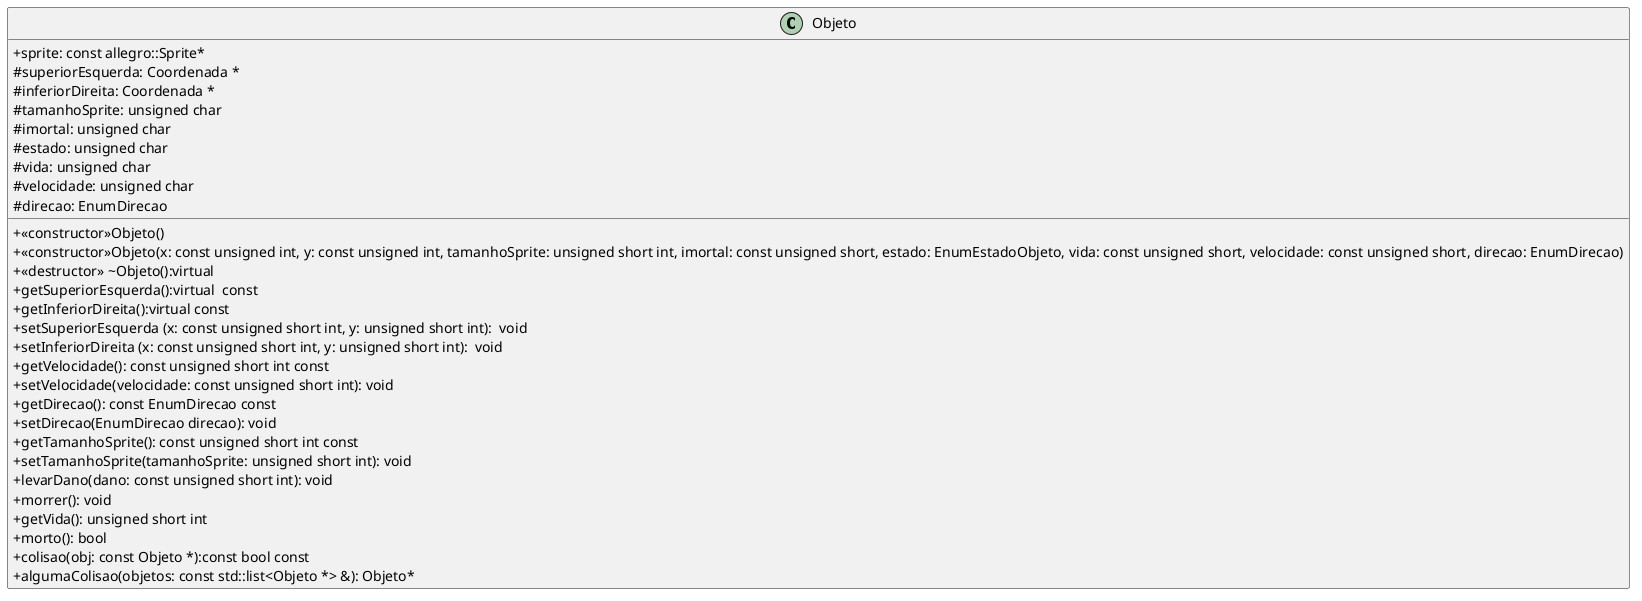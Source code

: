 @startuml
!startsub OBJETO

skinparam classAttributeIconSize 0

class "Objeto"{

        + <<constructor>>Objeto()
        + <<constructor>>Objeto(x: const unsigned int, y: const unsigned int, tamanhoSprite: unsigned short int, imortal: const unsigned short, estado: EnumEstadoObjeto, vida: const unsigned short, velocidade: const unsigned short, direcao: EnumDirecao)
        + <<destructor>> ~Objeto():virtual
        + getSuperiorEsquerda():virtual  const
        + getInferiorDireita():virtual const
        + setSuperiorEsquerda (x: const unsigned short int, y: unsigned short int):  void
        + setInferiorDireita (x: const unsigned short int, y: unsigned short int):  void
        + getVelocidade(): const unsigned short int const
        + setVelocidade(velocidade: const unsigned short int): void
        + getDirecao(): const EnumDirecao const
        + setDirecao(EnumDirecao direcao): void
        + getTamanhoSprite(): const unsigned short int const
        + setTamanhoSprite(tamanhoSprite: unsigned short int): void 
        + levarDano(dano: const unsigned short int): void 
        + morrer(): void
        + getVida(): unsigned short int
        + morto(): bool
        + colisao(obj: const Objeto *):const bool const
        + algumaColisao(objetos: const std::list<Objeto *> &): Objeto*
        + sprite: const allegro::Sprite*
        # superiorEsquerda: Coordenada *
        # inferiorDireita: Coordenada *
        # tamanhoSprite: unsigned char
        # imortal: unsigned char
        # estado: unsigned char
        # vida: unsigned char
        # velocidade: unsigned char
        # direcao: EnumDirecao

}

!endsub
@enduml